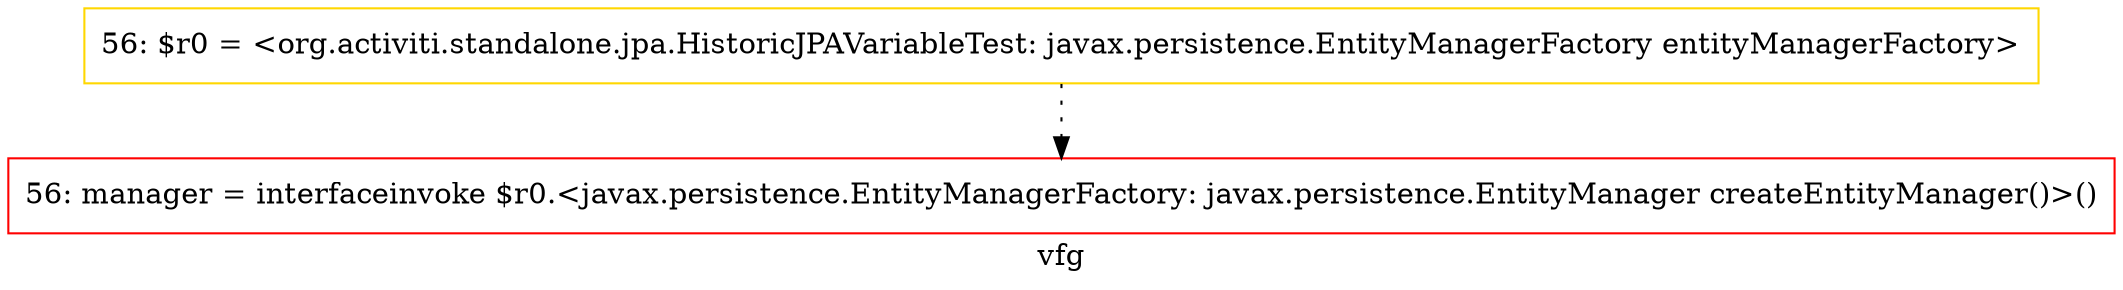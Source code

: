 digraph "vfg" {
    label="vfg";
node [shape=box];
"56: manager = interfaceinvoke $r0.<javax.persistence.EntityManagerFactory: javax.persistence.EntityManager createEntityManager()>()" [color=red]
"56: $r0 = <org.activiti.standalone.jpa.HistoricJPAVariableTest: javax.persistence.EntityManagerFactory entityManagerFactory>" [color=gold]
"56: $r0 = <org.activiti.standalone.jpa.HistoricJPAVariableTest: javax.persistence.EntityManagerFactory entityManagerFactory>"->"56: manager = interfaceinvoke $r0.<javax.persistence.EntityManagerFactory: javax.persistence.EntityManager createEntityManager()>()" [style=dotted];

}